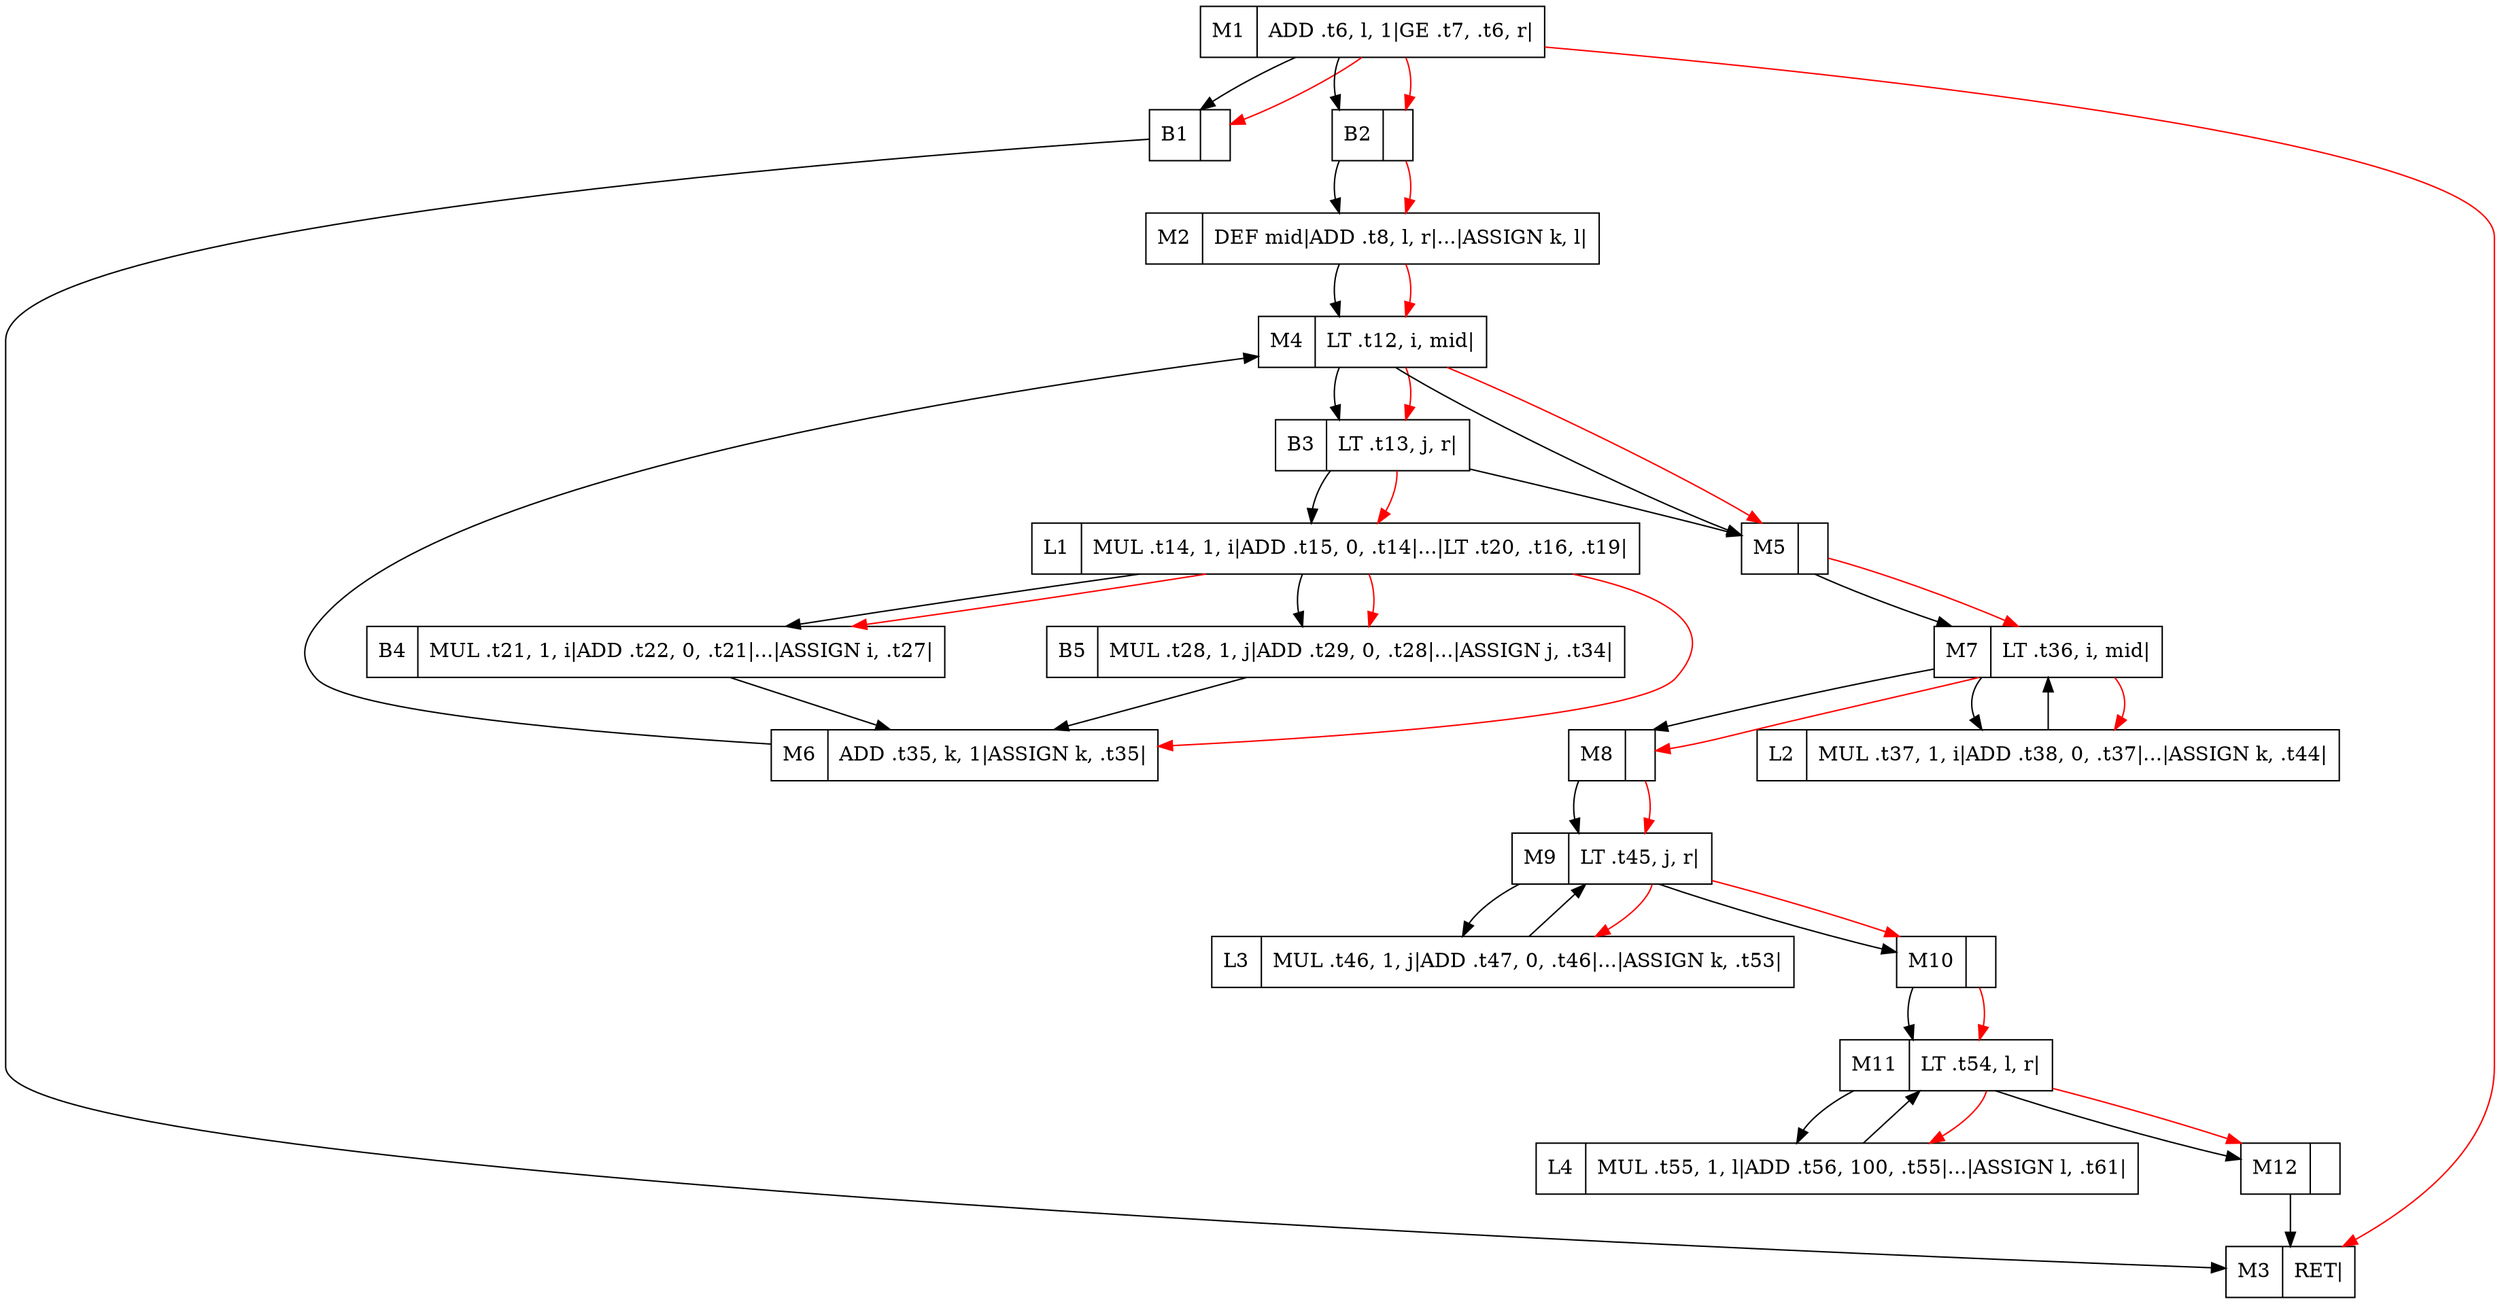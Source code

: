 digraph{ nodesep = 1; node[shape = record];
M1[label="M1 |ADD .t6, l, 1\|GE .t7, .t6, r\|"];
B1[label="B1 |"];
M1 -> B1;
M1 -> B1[color="red"];
B2[label="B2 |"];
M1 -> B2;
M1 -> B2[color="red"];
M2[label="M2 |DEF mid\|ADD .t8, l, r\|...\|ASSIGN k, l\|"];
B2 -> M2;
B2 -> M2[color="red"];
M4[label="M4 |LT .t12, i, mid\|"];
M2 -> M4;
M6 -> M4;
M2 -> M4[color="red"];
B3[label="B3 |LT .t13, j, r\|"];
M4 -> B3;
M4 -> B3[color="red"];
L1[label="L1 |MUL .t14, 1, i\|ADD .t15, 0, .t14\|...\|LT .t20, .t16, .t19\|"];
B3 -> L1;
B3 -> L1[color="red"];
B4[label="B4 |MUL .t21, 1, i\|ADD .t22, 0, .t21\|...\|ASSIGN i, .t27\|"];
L1 -> B4;
L1 -> B4[color="red"];
B5[label="B5 |MUL .t28, 1, j\|ADD .t29, 0, .t28\|...\|ASSIGN j, .t34\|"];
L1 -> B5;
L1 -> B5[color="red"];
M6[label="M6 |ADD .t35, k, 1\|ASSIGN k, .t35\|"];
B4 -> M6;
B5 -> M6;
L1 -> M6[color="red"];
M5[label="M5 |"];
M4 -> M5;
B3 -> M5;
M4 -> M5[color="red"];
M7[label="M7 |LT .t36, i, mid\|"];
M5 -> M7;
L2 -> M7;
M5 -> M7[color="red"];
L2[label="L2 |MUL .t37, 1, i\|ADD .t38, 0, .t37\|...\|ASSIGN k, .t44\|"];
M7 -> L2;
M7 -> L2[color="red"];
M8[label="M8 |"];
M7 -> M8;
M7 -> M8[color="red"];
M9[label="M9 |LT .t45, j, r\|"];
M8 -> M9;
L3 -> M9;
M8 -> M9[color="red"];
L3[label="L3 |MUL .t46, 1, j\|ADD .t47, 0, .t46\|...\|ASSIGN k, .t53\|"];
M9 -> L3;
M9 -> L3[color="red"];
M10[label="M10 |"];
M9 -> M10;
M9 -> M10[color="red"];
M11[label="M11 |LT .t54, l, r\|"];
M10 -> M11;
L4 -> M11;
M10 -> M11[color="red"];
L4[label="L4 |MUL .t55, 1, l\|ADD .t56, 100, .t55\|...\|ASSIGN l, .t61\|"];
M11 -> L4;
M11 -> L4[color="red"];
M12[label="M12 |"];
M11 -> M12;
M11 -> M12[color="red"];
M3[label="M3 |RET\|"];
B1 -> M3;
M12 -> M3;
M1 -> M3[color="red"];
}
